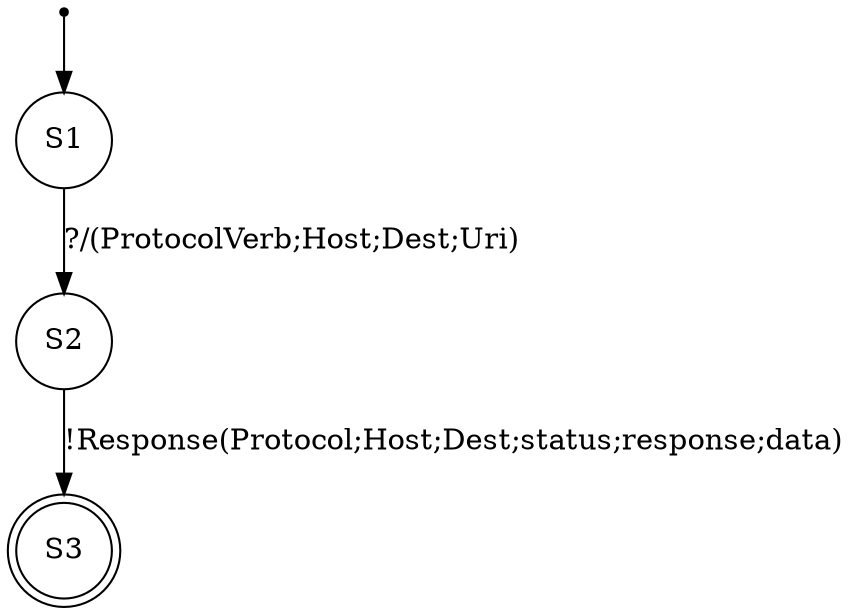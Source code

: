 digraph LTS {
S00[shape=point]
S1[label=S1,shape=circle];
S2[label=S2,shape=circle];
S3[label=S3,shape=doublecircle];
S00 -> S1
S1 -> S2[label ="?/(ProtocolVerb;Host;Dest;Uri)"];
S2 -> S3[label ="!Response(Protocol;Host;Dest;status;response;data)"];
}
